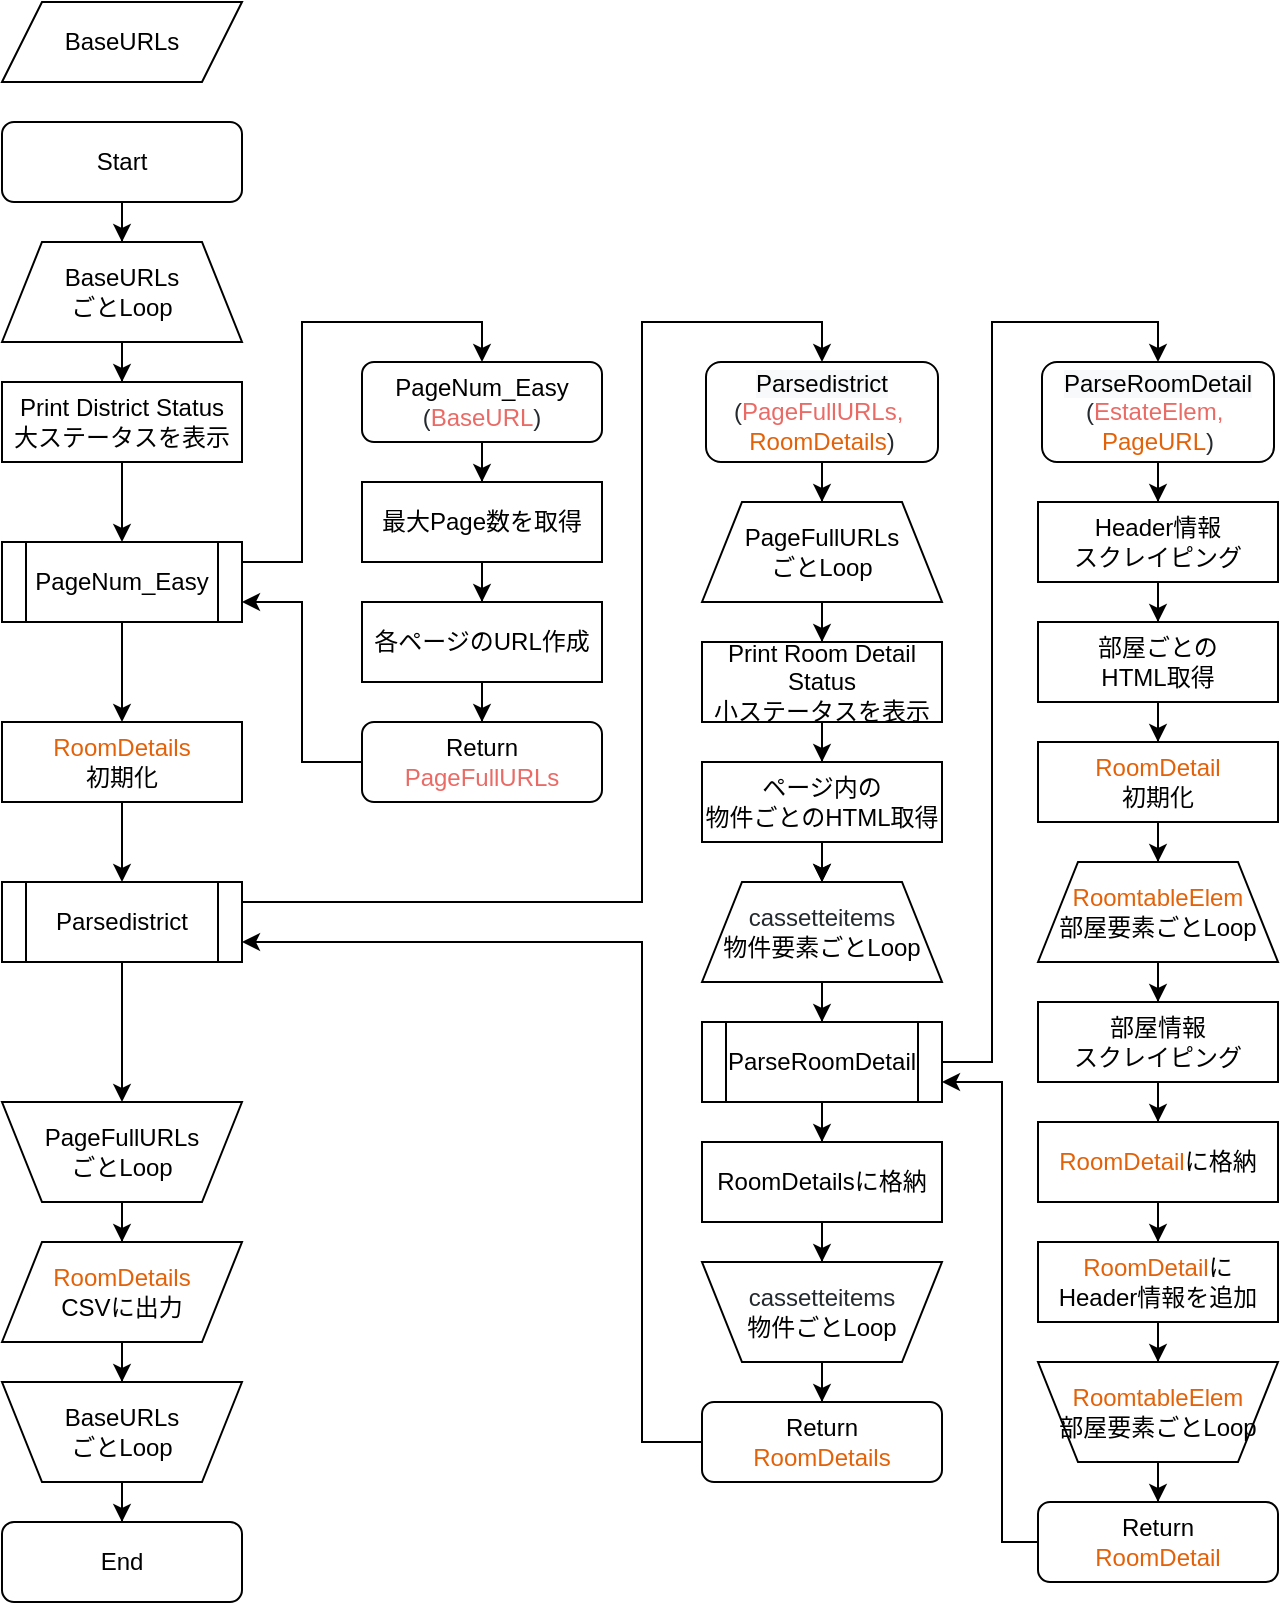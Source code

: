 <mxfile version="14.7.7" type="github">
  <diagram id="C5RBs43oDa-KdzZeNtuy" name="Page-1">
    <mxGraphModel dx="946" dy="589" grid="1" gridSize="10" guides="1" tooltips="1" connect="1" arrows="1" fold="1" page="1" pageScale="1" pageWidth="827" pageHeight="1169" math="0" shadow="0">
      <root>
        <mxCell id="WIyWlLk6GJQsqaUBKTNV-0" />
        <mxCell id="WIyWlLk6GJQsqaUBKTNV-1" parent="WIyWlLk6GJQsqaUBKTNV-0" />
        <mxCell id="9Kswj52puxj7toGKXcYN-34" value="" style="edgeStyle=orthogonalEdgeStyle;rounded=0;orthogonalLoop=1;jettySize=auto;html=1;" edge="1" parent="WIyWlLk6GJQsqaUBKTNV-1" source="WIyWlLk6GJQsqaUBKTNV-3" target="9Kswj52puxj7toGKXcYN-2">
          <mxGeometry relative="1" as="geometry" />
        </mxCell>
        <mxCell id="WIyWlLk6GJQsqaUBKTNV-3" value="Start" style="rounded=1;whiteSpace=wrap;html=1;fontSize=12;glass=0;strokeWidth=1;shadow=0;" parent="WIyWlLk6GJQsqaUBKTNV-1" vertex="1">
          <mxGeometry x="160" y="80" width="120" height="40" as="geometry" />
        </mxCell>
        <mxCell id="WIyWlLk6GJQsqaUBKTNV-4" value="Yes" style="rounded=0;html=1;jettySize=auto;orthogonalLoop=1;fontSize=11;endArrow=block;endFill=0;endSize=8;strokeWidth=1;shadow=0;labelBackgroundColor=none;edgeStyle=orthogonalEdgeStyle;" parent="WIyWlLk6GJQsqaUBKTNV-1" target="WIyWlLk6GJQsqaUBKTNV-10" edge="1">
          <mxGeometry y="20" relative="1" as="geometry">
            <mxPoint as="offset" />
            <mxPoint x="220" y="250" as="sourcePoint" />
          </mxGeometry>
        </mxCell>
        <mxCell id="WIyWlLk6GJQsqaUBKTNV-5" value="No" style="edgeStyle=orthogonalEdgeStyle;rounded=0;html=1;jettySize=auto;orthogonalLoop=1;fontSize=11;endArrow=block;endFill=0;endSize=8;strokeWidth=1;shadow=0;labelBackgroundColor=none;" parent="WIyWlLk6GJQsqaUBKTNV-1" target="WIyWlLk6GJQsqaUBKTNV-7" edge="1">
          <mxGeometry y="10" relative="1" as="geometry">
            <mxPoint as="offset" />
            <mxPoint x="270" y="210" as="sourcePoint" />
          </mxGeometry>
        </mxCell>
        <mxCell id="WIyWlLk6GJQsqaUBKTNV-9" value="Yes" style="edgeStyle=orthogonalEdgeStyle;rounded=0;html=1;jettySize=auto;orthogonalLoop=1;fontSize=11;endArrow=block;endFill=0;endSize=8;strokeWidth=1;shadow=0;labelBackgroundColor=none;" parent="WIyWlLk6GJQsqaUBKTNV-1" target="WIyWlLk6GJQsqaUBKTNV-12" edge="1">
          <mxGeometry y="10" relative="1" as="geometry">
            <mxPoint as="offset" />
            <mxPoint x="270" y="330" as="sourcePoint" />
          </mxGeometry>
        </mxCell>
        <mxCell id="WIyWlLk6GJQsqaUBKTNV-11" value="End" style="rounded=1;whiteSpace=wrap;html=1;fontSize=12;glass=0;strokeWidth=1;shadow=0;" parent="WIyWlLk6GJQsqaUBKTNV-1" vertex="1">
          <mxGeometry x="160" y="780" width="120" height="40" as="geometry" />
        </mxCell>
        <mxCell id="9Kswj52puxj7toGKXcYN-0" value="BaseURLs" style="shape=parallelogram;perimeter=parallelogramPerimeter;whiteSpace=wrap;html=1;fixedSize=1;" vertex="1" parent="WIyWlLk6GJQsqaUBKTNV-1">
          <mxGeometry x="160" y="20" width="120" height="40" as="geometry" />
        </mxCell>
        <mxCell id="9Kswj52puxj7toGKXcYN-5" value="" style="edgeStyle=orthogonalEdgeStyle;rounded=0;orthogonalLoop=1;jettySize=auto;html=1;" edge="1" parent="WIyWlLk6GJQsqaUBKTNV-1" source="9Kswj52puxj7toGKXcYN-2" target="9Kswj52puxj7toGKXcYN-14">
          <mxGeometry relative="1" as="geometry" />
        </mxCell>
        <mxCell id="9Kswj52puxj7toGKXcYN-2" value="BaseURLs&lt;br&gt;ごとLoop" style="shape=trapezoid;perimeter=trapezoidPerimeter;whiteSpace=wrap;html=1;fixedSize=1;" vertex="1" parent="WIyWlLk6GJQsqaUBKTNV-1">
          <mxGeometry x="160" y="140" width="120" height="50" as="geometry" />
        </mxCell>
        <mxCell id="9Kswj52puxj7toGKXcYN-32" value="" style="edgeStyle=orthogonalEdgeStyle;rounded=0;orthogonalLoop=1;jettySize=auto;html=1;" edge="1" parent="WIyWlLk6GJQsqaUBKTNV-1" source="9Kswj52puxj7toGKXcYN-3" target="WIyWlLk6GJQsqaUBKTNV-11">
          <mxGeometry relative="1" as="geometry" />
        </mxCell>
        <mxCell id="9Kswj52puxj7toGKXcYN-3" value="BaseURLs&lt;br&gt;ごとLoop" style="shape=trapezoid;perimeter=trapezoidPerimeter;whiteSpace=wrap;html=1;fixedSize=1;direction=west;" vertex="1" parent="WIyWlLk6GJQsqaUBKTNV-1">
          <mxGeometry x="160" y="710" width="120" height="50" as="geometry" />
        </mxCell>
        <mxCell id="9Kswj52puxj7toGKXcYN-10" value="" style="edgeStyle=orthogonalEdgeStyle;rounded=0;orthogonalLoop=1;jettySize=auto;html=1;exitX=0.5;exitY=1;exitDx=0;exitDy=0;" edge="1" parent="WIyWlLk6GJQsqaUBKTNV-1" source="9Kswj52puxj7toGKXcYN-14" target="9Kswj52puxj7toGKXcYN-9">
          <mxGeometry relative="1" as="geometry">
            <mxPoint x="220" y="270" as="sourcePoint" />
          </mxGeometry>
        </mxCell>
        <mxCell id="9Kswj52puxj7toGKXcYN-19" value="" style="edgeStyle=orthogonalEdgeStyle;rounded=0;orthogonalLoop=1;jettySize=auto;html=1;" edge="1" parent="WIyWlLk6GJQsqaUBKTNV-1" source="9Kswj52puxj7toGKXcYN-6" target="9Kswj52puxj7toGKXcYN-18">
          <mxGeometry relative="1" as="geometry" />
        </mxCell>
        <mxCell id="9Kswj52puxj7toGKXcYN-6" value="&lt;span class=&quot;pl-v&quot; style=&quot;box-sizing: border-box ; font-family: , , &amp;#34;sf mono&amp;#34; , &amp;#34;consolas&amp;#34; , &amp;#34;liberation mono&amp;#34; , &amp;#34;menlo&amp;#34; , monospace ; background-color: rgb(255 , 255 , 255)&quot;&gt;&lt;span class=&quot;pl-token&quot; style=&quot;box-sizing: border-box&quot;&gt;PageNum_Easy&lt;br&gt;&lt;/span&gt;&lt;/span&gt;&lt;span style=&quot;color: rgb(36 , 41 , 46) ; font-family: , , &amp;#34;sf mono&amp;#34; , &amp;#34;consolas&amp;#34; , &amp;#34;liberation mono&amp;#34; , &amp;#34;menlo&amp;#34; , monospace ; background-color: rgb(255 , 255 , 255)&quot;&gt;(&lt;/span&gt;&lt;span style=&quot;background-color: rgb(255 , 255 , 255)&quot;&gt;&lt;font color=&quot;#ea6b66&quot;&gt;BaseURL&lt;/font&gt;&lt;/span&gt;&lt;span style=&quot;color: rgb(36 , 41 , 46) ; font-family: , , &amp;#34;sf mono&amp;#34; , &amp;#34;consolas&amp;#34; , &amp;#34;liberation mono&amp;#34; , &amp;#34;menlo&amp;#34; , monospace ; background-color: rgb(255 , 255 , 255)&quot;&gt;)&lt;/span&gt;" style="rounded=1;whiteSpace=wrap;html=1;fontSize=12;glass=0;strokeWidth=1;shadow=0;" vertex="1" parent="WIyWlLk6GJQsqaUBKTNV-1">
          <mxGeometry x="340" y="200" width="120" height="40" as="geometry" />
        </mxCell>
        <mxCell id="9Kswj52puxj7toGKXcYN-12" style="edgeStyle=orthogonalEdgeStyle;rounded=0;orthogonalLoop=1;jettySize=auto;html=1;entryX=0.5;entryY=0;entryDx=0;entryDy=0;exitX=1;exitY=0.25;exitDx=0;exitDy=0;" edge="1" parent="WIyWlLk6GJQsqaUBKTNV-1" source="9Kswj52puxj7toGKXcYN-9" target="9Kswj52puxj7toGKXcYN-6">
          <mxGeometry relative="1" as="geometry" />
        </mxCell>
        <mxCell id="9Kswj52puxj7toGKXcYN-27" value="" style="edgeStyle=orthogonalEdgeStyle;rounded=0;orthogonalLoop=1;jettySize=auto;html=1;entryX=0.5;entryY=0;entryDx=0;entryDy=0;" edge="1" parent="WIyWlLk6GJQsqaUBKTNV-1" source="9Kswj52puxj7toGKXcYN-9" target="9Kswj52puxj7toGKXcYN-46">
          <mxGeometry relative="1" as="geometry">
            <mxPoint x="130" y="400" as="targetPoint" />
          </mxGeometry>
        </mxCell>
        <mxCell id="9Kswj52puxj7toGKXcYN-9" value="PageNum_Easy" style="shape=process;whiteSpace=wrap;html=1;backgroundOutline=1;" vertex="1" parent="WIyWlLk6GJQsqaUBKTNV-1">
          <mxGeometry x="160" y="290" width="120" height="40" as="geometry" />
        </mxCell>
        <mxCell id="9Kswj52puxj7toGKXcYN-14" value="&lt;span&gt;Print District Status&lt;/span&gt;&lt;br&gt;&lt;span&gt;大ステータスを表示&lt;/span&gt;" style="rounded=0;whiteSpace=wrap;html=1;" vertex="1" parent="WIyWlLk6GJQsqaUBKTNV-1">
          <mxGeometry x="160" y="210" width="120" height="40" as="geometry" />
        </mxCell>
        <mxCell id="9Kswj52puxj7toGKXcYN-21" value="" style="edgeStyle=orthogonalEdgeStyle;rounded=0;orthogonalLoop=1;jettySize=auto;html=1;" edge="1" parent="WIyWlLk6GJQsqaUBKTNV-1" source="9Kswj52puxj7toGKXcYN-18" target="9Kswj52puxj7toGKXcYN-20">
          <mxGeometry relative="1" as="geometry" />
        </mxCell>
        <mxCell id="9Kswj52puxj7toGKXcYN-18" value="最大Page数を取得" style="rounded=0;whiteSpace=wrap;html=1;" vertex="1" parent="WIyWlLk6GJQsqaUBKTNV-1">
          <mxGeometry x="340" y="260" width="120" height="40" as="geometry" />
        </mxCell>
        <mxCell id="9Kswj52puxj7toGKXcYN-23" value="" style="edgeStyle=orthogonalEdgeStyle;rounded=0;orthogonalLoop=1;jettySize=auto;html=1;entryX=0.5;entryY=0;entryDx=0;entryDy=0;" edge="1" parent="WIyWlLk6GJQsqaUBKTNV-1" source="9Kswj52puxj7toGKXcYN-20" target="9Kswj52puxj7toGKXcYN-22">
          <mxGeometry relative="1" as="geometry">
            <mxPoint x="400" y="380" as="targetPoint" />
          </mxGeometry>
        </mxCell>
        <mxCell id="9Kswj52puxj7toGKXcYN-20" value="各ページのURL作成" style="rounded=0;whiteSpace=wrap;html=1;" vertex="1" parent="WIyWlLk6GJQsqaUBKTNV-1">
          <mxGeometry x="340" y="320" width="120" height="40" as="geometry" />
        </mxCell>
        <mxCell id="9Kswj52puxj7toGKXcYN-24" style="edgeStyle=orthogonalEdgeStyle;rounded=0;orthogonalLoop=1;jettySize=auto;html=1;entryX=1;entryY=0.75;entryDx=0;entryDy=0;exitX=0;exitY=0.5;exitDx=0;exitDy=0;" edge="1" parent="WIyWlLk6GJQsqaUBKTNV-1" source="9Kswj52puxj7toGKXcYN-22" target="9Kswj52puxj7toGKXcYN-9">
          <mxGeometry relative="1" as="geometry">
            <mxPoint x="340" y="390" as="sourcePoint" />
          </mxGeometry>
        </mxCell>
        <mxCell id="9Kswj52puxj7toGKXcYN-22" value="&lt;span style=&quot;background-color: rgb(255 , 255 , 255)&quot;&gt;Return&lt;br&gt;&lt;/span&gt;&lt;span style=&quot;background-color: rgb(255 , 255 , 255)&quot;&gt;&lt;font color=&quot;#ea6b66&quot;&gt;PageFullURLs&lt;/font&gt;&lt;/span&gt;" style="rounded=1;whiteSpace=wrap;html=1;fontSize=12;glass=0;strokeWidth=1;shadow=0;" vertex="1" parent="WIyWlLk6GJQsqaUBKTNV-1">
          <mxGeometry x="340" y="380" width="120" height="40" as="geometry" />
        </mxCell>
        <mxCell id="9Kswj52puxj7toGKXcYN-37" value="" style="edgeStyle=orthogonalEdgeStyle;rounded=0;orthogonalLoop=1;jettySize=auto;html=1;" edge="1" parent="WIyWlLk6GJQsqaUBKTNV-1" source="9Kswj52puxj7toGKXcYN-26" target="9Kswj52puxj7toGKXcYN-31">
          <mxGeometry relative="1" as="geometry" />
        </mxCell>
        <mxCell id="9Kswj52puxj7toGKXcYN-26" value="PageFullURLs&lt;br&gt;ごとLoop" style="shape=trapezoid;perimeter=trapezoidPerimeter;whiteSpace=wrap;html=1;fixedSize=1;" vertex="1" parent="WIyWlLk6GJQsqaUBKTNV-1">
          <mxGeometry x="510" y="270" width="120" height="50" as="geometry" />
        </mxCell>
        <mxCell id="9Kswj52puxj7toGKXcYN-41" value="" style="edgeStyle=orthogonalEdgeStyle;rounded=0;orthogonalLoop=1;jettySize=auto;html=1;" edge="1" parent="WIyWlLk6GJQsqaUBKTNV-1" source="9Kswj52puxj7toGKXcYN-29" target="9Kswj52puxj7toGKXcYN-40">
          <mxGeometry relative="1" as="geometry" />
        </mxCell>
        <mxCell id="9Kswj52puxj7toGKXcYN-29" value="PageFullURLs&lt;br&gt;ごとLoop" style="shape=trapezoid;perimeter=trapezoidPerimeter;whiteSpace=wrap;html=1;fixedSize=1;direction=west;" vertex="1" parent="WIyWlLk6GJQsqaUBKTNV-1">
          <mxGeometry x="160" y="570" width="120" height="50" as="geometry" />
        </mxCell>
        <mxCell id="9Kswj52puxj7toGKXcYN-54" value="" style="edgeStyle=orthogonalEdgeStyle;rounded=0;orthogonalLoop=1;jettySize=auto;html=1;" edge="1" parent="WIyWlLk6GJQsqaUBKTNV-1" source="9Kswj52puxj7toGKXcYN-31" target="9Kswj52puxj7toGKXcYN-53">
          <mxGeometry relative="1" as="geometry" />
        </mxCell>
        <mxCell id="9Kswj52puxj7toGKXcYN-76" value="" style="edgeStyle=orthogonalEdgeStyle;rounded=0;orthogonalLoop=1;jettySize=auto;html=1;" edge="1" parent="WIyWlLk6GJQsqaUBKTNV-1" source="9Kswj52puxj7toGKXcYN-31" target="9Kswj52puxj7toGKXcYN-55">
          <mxGeometry relative="1" as="geometry" />
        </mxCell>
        <mxCell id="9Kswj52puxj7toGKXcYN-31" value="&lt;span&gt;Print Room Detail Status&lt;/span&gt;&lt;br&gt;&lt;span&gt;小ステータスを表示&lt;/span&gt;" style="rounded=0;whiteSpace=wrap;html=1;" vertex="1" parent="WIyWlLk6GJQsqaUBKTNV-1">
          <mxGeometry x="510" y="340" width="120" height="40" as="geometry" />
        </mxCell>
        <mxCell id="9Kswj52puxj7toGKXcYN-42" value="" style="edgeStyle=orthogonalEdgeStyle;rounded=0;orthogonalLoop=1;jettySize=auto;html=1;" edge="1" parent="WIyWlLk6GJQsqaUBKTNV-1" source="9Kswj52puxj7toGKXcYN-40" target="9Kswj52puxj7toGKXcYN-3">
          <mxGeometry relative="1" as="geometry" />
        </mxCell>
        <mxCell id="9Kswj52puxj7toGKXcYN-40" value="&lt;span style=&quot;color: rgb(227 , 98 , 9) ; font-family: , , &amp;#34;sf mono&amp;#34; , &amp;#34;consolas&amp;#34; , &amp;#34;liberation mono&amp;#34; , &amp;#34;menlo&amp;#34; , monospace ; background-color: rgb(255 , 255 , 255)&quot;&gt;RoomDetails&lt;/span&gt;&lt;br&gt;CSVに出力" style="shape=parallelogram;perimeter=parallelogramPerimeter;whiteSpace=wrap;html=1;fixedSize=1;" vertex="1" parent="WIyWlLk6GJQsqaUBKTNV-1">
          <mxGeometry x="160" y="640" width="120" height="50" as="geometry" />
        </mxCell>
        <mxCell id="9Kswj52puxj7toGKXcYN-48" style="edgeStyle=orthogonalEdgeStyle;rounded=0;orthogonalLoop=1;jettySize=auto;html=1;entryX=0.5;entryY=0;entryDx=0;entryDy=0;exitX=1;exitY=0.25;exitDx=0;exitDy=0;" edge="1" parent="WIyWlLk6GJQsqaUBKTNV-1" source="9Kswj52puxj7toGKXcYN-43" target="9Kswj52puxj7toGKXcYN-45">
          <mxGeometry relative="1" as="geometry">
            <Array as="points">
              <mxPoint x="480" y="470" />
              <mxPoint x="480" y="180" />
              <mxPoint x="570" y="180" />
            </Array>
          </mxGeometry>
        </mxCell>
        <mxCell id="9Kswj52puxj7toGKXcYN-64" value="" style="edgeStyle=orthogonalEdgeStyle;rounded=0;orthogonalLoop=1;jettySize=auto;html=1;entryX=0.5;entryY=1;entryDx=0;entryDy=0;" edge="1" parent="WIyWlLk6GJQsqaUBKTNV-1" source="9Kswj52puxj7toGKXcYN-43" target="9Kswj52puxj7toGKXcYN-29">
          <mxGeometry relative="1" as="geometry">
            <mxPoint x="220" y="540" as="targetPoint" />
          </mxGeometry>
        </mxCell>
        <mxCell id="9Kswj52puxj7toGKXcYN-43" value="Parsedistrict" style="shape=process;whiteSpace=wrap;html=1;backgroundOutline=1;" vertex="1" parent="WIyWlLk6GJQsqaUBKTNV-1">
          <mxGeometry x="160" y="460" width="120" height="40" as="geometry" />
        </mxCell>
        <mxCell id="9Kswj52puxj7toGKXcYN-52" style="edgeStyle=orthogonalEdgeStyle;rounded=0;orthogonalLoop=1;jettySize=auto;html=1;entryX=0.5;entryY=0;entryDx=0;entryDy=0;" edge="1" parent="WIyWlLk6GJQsqaUBKTNV-1" source="9Kswj52puxj7toGKXcYN-45" target="9Kswj52puxj7toGKXcYN-26">
          <mxGeometry relative="1" as="geometry" />
        </mxCell>
        <mxCell id="9Kswj52puxj7toGKXcYN-45" value="&lt;span class=&quot;pl-v&quot; style=&quot;box-sizing: border-box ; font-family: , , &amp;#34;sf mono&amp;#34; , &amp;#34;consolas&amp;#34; , &amp;#34;liberation mono&amp;#34; , &amp;#34;menlo&amp;#34; , monospace ; background-color: rgb(255 , 255 , 255)&quot;&gt;&lt;span class=&quot;pl-token&quot; style=&quot;box-sizing: border-box&quot;&gt;&lt;span style=&quot;background-color: rgb(248 , 249 , 250)&quot;&gt;Parsedistrict&lt;/span&gt;&lt;br&gt;&lt;/span&gt;&lt;/span&gt;&lt;span style=&quot;color: rgb(36 , 41 , 46) ; font-family: , , &amp;#34;sf mono&amp;#34; , &amp;#34;consolas&amp;#34; , &amp;#34;liberation mono&amp;#34; , &amp;#34;menlo&amp;#34; , monospace ; background-color: rgb(255 , 255 , 255)&quot;&gt;(&lt;/span&gt;&lt;span style=&quot;color: rgb(234 , 107 , 102) ; background-color: rgb(255 , 255 , 255)&quot;&gt;PageFullURLs,&amp;nbsp;&lt;br&gt;&lt;/span&gt;&lt;span style=&quot;color: rgb(227 , 98 , 9) ; font-family: , , &amp;#34;sf mono&amp;#34; , &amp;#34;consolas&amp;#34; , &amp;#34;liberation mono&amp;#34; , &amp;#34;menlo&amp;#34; , monospace ; background-color: rgb(255 , 255 , 255)&quot;&gt;RoomDetails&lt;/span&gt;&lt;span style=&quot;color: rgb(36 , 41 , 46) ; font-family: , , &amp;#34;sf mono&amp;#34; , &amp;#34;consolas&amp;#34; , &amp;#34;liberation mono&amp;#34; , &amp;#34;menlo&amp;#34; , monospace ; background-color: rgb(255 , 255 , 255)&quot;&gt;)&lt;/span&gt;" style="rounded=1;whiteSpace=wrap;html=1;fontSize=12;glass=0;strokeWidth=1;shadow=0;" vertex="1" parent="WIyWlLk6GJQsqaUBKTNV-1">
          <mxGeometry x="512" y="200" width="116" height="50" as="geometry" />
        </mxCell>
        <mxCell id="9Kswj52puxj7toGKXcYN-47" value="" style="edgeStyle=orthogonalEdgeStyle;rounded=0;orthogonalLoop=1;jettySize=auto;html=1;" edge="1" parent="WIyWlLk6GJQsqaUBKTNV-1" source="9Kswj52puxj7toGKXcYN-46" target="9Kswj52puxj7toGKXcYN-43">
          <mxGeometry relative="1" as="geometry" />
        </mxCell>
        <mxCell id="9Kswj52puxj7toGKXcYN-46" value="&lt;span style=&quot;color: rgb(227 , 98 , 9) ; background-color: rgb(255 , 255 , 255)&quot;&gt;RoomDetails&lt;br&gt;&lt;/span&gt;初期化" style="whiteSpace=wrap;html=1;" vertex="1" parent="WIyWlLk6GJQsqaUBKTNV-1">
          <mxGeometry x="160" y="380" width="120" height="40" as="geometry" />
        </mxCell>
        <mxCell id="9Kswj52puxj7toGKXcYN-56" value="" style="edgeStyle=orthogonalEdgeStyle;rounded=0;orthogonalLoop=1;jettySize=auto;html=1;" edge="1" parent="WIyWlLk6GJQsqaUBKTNV-1" source="9Kswj52puxj7toGKXcYN-53" target="9Kswj52puxj7toGKXcYN-55">
          <mxGeometry relative="1" as="geometry" />
        </mxCell>
        <mxCell id="9Kswj52puxj7toGKXcYN-53" value="ページ内の&lt;br&gt;物件ごとのHTML取得" style="whiteSpace=wrap;html=1;rounded=0;" vertex="1" parent="WIyWlLk6GJQsqaUBKTNV-1">
          <mxGeometry x="510" y="400" width="120" height="40" as="geometry" />
        </mxCell>
        <mxCell id="9Kswj52puxj7toGKXcYN-59" value="" style="edgeStyle=orthogonalEdgeStyle;rounded=0;orthogonalLoop=1;jettySize=auto;html=1;" edge="1" parent="WIyWlLk6GJQsqaUBKTNV-1" source="9Kswj52puxj7toGKXcYN-55" target="9Kswj52puxj7toGKXcYN-58">
          <mxGeometry relative="1" as="geometry" />
        </mxCell>
        <mxCell id="9Kswj52puxj7toGKXcYN-55" value="&lt;span style=&quot;color: rgb(36 , 41 , 46) ; font-family: , , &amp;#34;sf mono&amp;#34; , &amp;#34;consolas&amp;#34; , &amp;#34;liberation mono&amp;#34; , &amp;#34;menlo&amp;#34; , monospace ; background-color: rgb(255 , 255 , 255)&quot;&gt;cassetteitems&lt;br&gt;&lt;/span&gt;物件要素ごとLoop" style="shape=trapezoid;perimeter=trapezoidPerimeter;whiteSpace=wrap;html=1;fixedSize=1;" vertex="1" parent="WIyWlLk6GJQsqaUBKTNV-1">
          <mxGeometry x="510" y="460" width="120" height="50" as="geometry" />
        </mxCell>
        <mxCell id="9Kswj52puxj7toGKXcYN-62" value="" style="edgeStyle=orthogonalEdgeStyle;rounded=0;orthogonalLoop=1;jettySize=auto;html=1;" edge="1" parent="WIyWlLk6GJQsqaUBKTNV-1" source="9Kswj52puxj7toGKXcYN-57" target="9Kswj52puxj7toGKXcYN-61">
          <mxGeometry relative="1" as="geometry" />
        </mxCell>
        <mxCell id="9Kswj52puxj7toGKXcYN-57" value="&lt;span style=&quot;color: rgb(36 , 41 , 46) ; font-family: , , &amp;#34;sf mono&amp;#34; , &amp;#34;consolas&amp;#34; , &amp;#34;liberation mono&amp;#34; , &amp;#34;menlo&amp;#34; , monospace ; background-color: rgb(255 , 255 , 255)&quot;&gt;cassetteitems&lt;br&gt;&lt;/span&gt;物件ごとLoop" style="shape=trapezoid;perimeter=trapezoidPerimeter;whiteSpace=wrap;html=1;fixedSize=1;direction=west;" vertex="1" parent="WIyWlLk6GJQsqaUBKTNV-1">
          <mxGeometry x="510" y="650" width="120" height="50" as="geometry" />
        </mxCell>
        <mxCell id="9Kswj52puxj7toGKXcYN-60" value="" style="edgeStyle=orthogonalEdgeStyle;rounded=0;orthogonalLoop=1;jettySize=auto;html=1;" edge="1" parent="WIyWlLk6GJQsqaUBKTNV-1" source="9Kswj52puxj7toGKXcYN-58" target="9Kswj52puxj7toGKXcYN-69">
          <mxGeometry relative="1" as="geometry" />
        </mxCell>
        <mxCell id="9Kswj52puxj7toGKXcYN-66" style="edgeStyle=orthogonalEdgeStyle;rounded=0;orthogonalLoop=1;jettySize=auto;html=1;entryX=0.5;entryY=0;entryDx=0;entryDy=0;" edge="1" parent="WIyWlLk6GJQsqaUBKTNV-1" source="9Kswj52puxj7toGKXcYN-58" target="9Kswj52puxj7toGKXcYN-65">
          <mxGeometry relative="1" as="geometry">
            <Array as="points">
              <mxPoint x="655" y="550" />
              <mxPoint x="655" y="180" />
              <mxPoint x="738" y="180" />
            </Array>
          </mxGeometry>
        </mxCell>
        <mxCell id="9Kswj52puxj7toGKXcYN-58" value="ParseRoomDetail" style="shape=process;whiteSpace=wrap;html=1;backgroundOutline=1;" vertex="1" parent="WIyWlLk6GJQsqaUBKTNV-1">
          <mxGeometry x="510" y="530" width="120" height="40" as="geometry" />
        </mxCell>
        <mxCell id="9Kswj52puxj7toGKXcYN-63" style="edgeStyle=orthogonalEdgeStyle;rounded=0;orthogonalLoop=1;jettySize=auto;html=1;entryX=1;entryY=0.75;entryDx=0;entryDy=0;exitX=0;exitY=0.5;exitDx=0;exitDy=0;" edge="1" parent="WIyWlLk6GJQsqaUBKTNV-1" source="9Kswj52puxj7toGKXcYN-61" target="9Kswj52puxj7toGKXcYN-43">
          <mxGeometry relative="1" as="geometry">
            <Array as="points">
              <mxPoint x="480" y="740" />
              <mxPoint x="480" y="490" />
            </Array>
          </mxGeometry>
        </mxCell>
        <mxCell id="9Kswj52puxj7toGKXcYN-61" value="&lt;span style=&quot;background-color: rgb(255 , 255 , 255)&quot;&gt;Return&lt;br&gt;&lt;/span&gt;&lt;span style=&quot;color: rgb(227 , 98 , 9) ; font-family: , , &amp;#34;sf mono&amp;#34; , &amp;#34;consolas&amp;#34; , &amp;#34;liberation mono&amp;#34; , &amp;#34;menlo&amp;#34; , monospace ; background-color: rgb(255 , 255 , 255)&quot;&gt;RoomDetails&lt;/span&gt;" style="rounded=1;whiteSpace=wrap;html=1;fontSize=12;glass=0;strokeWidth=1;shadow=0;" vertex="1" parent="WIyWlLk6GJQsqaUBKTNV-1">
          <mxGeometry x="510" y="720" width="120" height="40" as="geometry" />
        </mxCell>
        <mxCell id="9Kswj52puxj7toGKXcYN-68" value="" style="edgeStyle=orthogonalEdgeStyle;rounded=0;orthogonalLoop=1;jettySize=auto;html=1;" edge="1" parent="WIyWlLk6GJQsqaUBKTNV-1" source="9Kswj52puxj7toGKXcYN-65" target="9Kswj52puxj7toGKXcYN-67">
          <mxGeometry relative="1" as="geometry" />
        </mxCell>
        <mxCell id="9Kswj52puxj7toGKXcYN-65" value="&lt;span class=&quot;pl-v&quot; style=&quot;box-sizing: border-box ; font-family: , , &amp;#34;sf mono&amp;#34; , &amp;#34;consolas&amp;#34; , &amp;#34;liberation mono&amp;#34; , &amp;#34;menlo&amp;#34; , monospace ; background-color: rgb(255 , 255 , 255)&quot;&gt;&lt;span class=&quot;pl-token&quot; style=&quot;box-sizing: border-box&quot;&gt;&lt;span style=&quot;background-color: rgb(248 , 249 , 250)&quot;&gt;ParseRoomDetail&lt;/span&gt;&lt;br&gt;&lt;/span&gt;&lt;/span&gt;&lt;span style=&quot;color: rgb(36 , 41 , 46) ; font-family: , , &amp;#34;sf mono&amp;#34; , &amp;#34;consolas&amp;#34; , &amp;#34;liberation mono&amp;#34; , &amp;#34;menlo&amp;#34; , monospace ; background-color: rgb(255 , 255 , 255)&quot;&gt;(&lt;/span&gt;&lt;span style=&quot;color: rgb(234 , 107 , 102) ; background-color: rgb(255 , 255 , 255)&quot;&gt;EstateElem,&amp;nbsp;&lt;br&gt;&lt;/span&gt;&lt;span style=&quot;color: rgb(227 , 98 , 9) ; font-family: , , &amp;#34;sf mono&amp;#34; , &amp;#34;consolas&amp;#34; , &amp;#34;liberation mono&amp;#34; , &amp;#34;menlo&amp;#34; , monospace ; background-color: rgb(255 , 255 , 255)&quot;&gt;PageURL&lt;/span&gt;&lt;span style=&quot;color: rgb(36 , 41 , 46) ; font-family: , , &amp;#34;sf mono&amp;#34; , &amp;#34;consolas&amp;#34; , &amp;#34;liberation mono&amp;#34; , &amp;#34;menlo&amp;#34; , monospace ; background-color: rgb(255 , 255 , 255)&quot;&gt;)&lt;/span&gt;" style="rounded=1;whiteSpace=wrap;html=1;fontSize=12;glass=0;strokeWidth=1;shadow=0;" vertex="1" parent="WIyWlLk6GJQsqaUBKTNV-1">
          <mxGeometry x="680" y="200" width="116" height="50" as="geometry" />
        </mxCell>
        <mxCell id="9Kswj52puxj7toGKXcYN-77" value="" style="edgeStyle=orthogonalEdgeStyle;rounded=0;orthogonalLoop=1;jettySize=auto;html=1;" edge="1" parent="WIyWlLk6GJQsqaUBKTNV-1" source="9Kswj52puxj7toGKXcYN-67" target="9Kswj52puxj7toGKXcYN-75">
          <mxGeometry relative="1" as="geometry" />
        </mxCell>
        <mxCell id="9Kswj52puxj7toGKXcYN-67" value="Header情報&lt;br&gt;スクレイピング" style="rounded=0;whiteSpace=wrap;html=1;" vertex="1" parent="WIyWlLk6GJQsqaUBKTNV-1">
          <mxGeometry x="678" y="270" width="120" height="40" as="geometry" />
        </mxCell>
        <mxCell id="9Kswj52puxj7toGKXcYN-73" value="" style="edgeStyle=orthogonalEdgeStyle;rounded=0;orthogonalLoop=1;jettySize=auto;html=1;" edge="1" parent="WIyWlLk6GJQsqaUBKTNV-1" source="9Kswj52puxj7toGKXcYN-69" target="9Kswj52puxj7toGKXcYN-57">
          <mxGeometry relative="1" as="geometry" />
        </mxCell>
        <mxCell id="9Kswj52puxj7toGKXcYN-69" value="RoomDetailsに格納" style="whiteSpace=wrap;html=1;rounded=0;" vertex="1" parent="WIyWlLk6GJQsqaUBKTNV-1">
          <mxGeometry x="510" y="590" width="120" height="40" as="geometry" />
        </mxCell>
        <mxCell id="9Kswj52puxj7toGKXcYN-82" value="" style="edgeStyle=orthogonalEdgeStyle;rounded=0;orthogonalLoop=1;jettySize=auto;html=1;entryX=0.5;entryY=0;entryDx=0;entryDy=0;" edge="1" parent="WIyWlLk6GJQsqaUBKTNV-1" source="9Kswj52puxj7toGKXcYN-74" target="9Kswj52puxj7toGKXcYN-85">
          <mxGeometry relative="1" as="geometry" />
        </mxCell>
        <mxCell id="9Kswj52puxj7toGKXcYN-74" value="部屋情報&lt;br&gt;スクレイピング" style="rounded=0;whiteSpace=wrap;html=1;" vertex="1" parent="WIyWlLk6GJQsqaUBKTNV-1">
          <mxGeometry x="678" y="520" width="120" height="40" as="geometry" />
        </mxCell>
        <mxCell id="9Kswj52puxj7toGKXcYN-79" value="" style="edgeStyle=orthogonalEdgeStyle;rounded=0;orthogonalLoop=1;jettySize=auto;html=1;entryX=0.5;entryY=0;entryDx=0;entryDy=0;" edge="1" parent="WIyWlLk6GJQsqaUBKTNV-1" source="9Kswj52puxj7toGKXcYN-75" target="9Kswj52puxj7toGKXcYN-83">
          <mxGeometry relative="1" as="geometry" />
        </mxCell>
        <mxCell id="9Kswj52puxj7toGKXcYN-75" value="部屋ごとの&lt;br&gt;HTML取得" style="whiteSpace=wrap;html=1;rounded=0;" vertex="1" parent="WIyWlLk6GJQsqaUBKTNV-1">
          <mxGeometry x="678" y="330" width="120" height="40" as="geometry" />
        </mxCell>
        <mxCell id="9Kswj52puxj7toGKXcYN-80" value="" style="edgeStyle=orthogonalEdgeStyle;rounded=0;orthogonalLoop=1;jettySize=auto;html=1;" edge="1" parent="WIyWlLk6GJQsqaUBKTNV-1" source="9Kswj52puxj7toGKXcYN-78" target="9Kswj52puxj7toGKXcYN-74">
          <mxGeometry relative="1" as="geometry" />
        </mxCell>
        <mxCell id="9Kswj52puxj7toGKXcYN-78" value="&lt;span style=&quot;color: rgb(227 , 98 , 9) ; font-family: , , &amp;#34;sf mono&amp;#34; , &amp;#34;consolas&amp;#34; , &amp;#34;liberation mono&amp;#34; , &amp;#34;menlo&amp;#34; , monospace ; background-color: rgb(255 , 255 , 255)&quot;&gt;RoomtableElem&lt;/span&gt;&lt;span style=&quot;color: rgb(36 , 41 , 46) ; font-family: , , &amp;#34;sf mono&amp;#34; , &amp;#34;consolas&amp;#34; , &amp;#34;liberation mono&amp;#34; , &amp;#34;menlo&amp;#34; , monospace ; background-color: rgb(255 , 255 , 255)&quot;&gt;&lt;br&gt;&lt;/span&gt;部屋要素ごとLoop" style="shape=trapezoid;perimeter=trapezoidPerimeter;whiteSpace=wrap;html=1;fixedSize=1;" vertex="1" parent="WIyWlLk6GJQsqaUBKTNV-1">
          <mxGeometry x="678" y="450" width="120" height="50" as="geometry" />
        </mxCell>
        <mxCell id="9Kswj52puxj7toGKXcYN-89" value="" style="edgeStyle=orthogonalEdgeStyle;rounded=0;orthogonalLoop=1;jettySize=auto;html=1;" edge="1" parent="WIyWlLk6GJQsqaUBKTNV-1" source="9Kswj52puxj7toGKXcYN-81" target="9Kswj52puxj7toGKXcYN-88">
          <mxGeometry relative="1" as="geometry" />
        </mxCell>
        <mxCell id="9Kswj52puxj7toGKXcYN-81" value="&lt;span style=&quot;color: rgb(227 , 98 , 9) ; font-family: , , &amp;#34;sf mono&amp;#34; , &amp;#34;consolas&amp;#34; , &amp;#34;liberation mono&amp;#34; , &amp;#34;menlo&amp;#34; , monospace ; background-color: rgb(255 , 255 , 255)&quot;&gt;RoomtableElem&lt;/span&gt;&lt;span style=&quot;color: rgb(36 , 41 , 46) ; font-family: , , &amp;#34;sf mono&amp;#34; , &amp;#34;consolas&amp;#34; , &amp;#34;liberation mono&amp;#34; , &amp;#34;menlo&amp;#34; , monospace ; background-color: rgb(255 , 255 , 255)&quot;&gt;&lt;br&gt;&lt;/span&gt;部屋要素ごとLoop" style="shape=trapezoid;perimeter=trapezoidPerimeter;whiteSpace=wrap;html=1;fixedSize=1;direction=west;" vertex="1" parent="WIyWlLk6GJQsqaUBKTNV-1">
          <mxGeometry x="678" y="700" width="120" height="50" as="geometry" />
        </mxCell>
        <mxCell id="9Kswj52puxj7toGKXcYN-84" value="" style="edgeStyle=orthogonalEdgeStyle;rounded=0;orthogonalLoop=1;jettySize=auto;html=1;" edge="1" parent="WIyWlLk6GJQsqaUBKTNV-1" source="9Kswj52puxj7toGKXcYN-83" target="9Kswj52puxj7toGKXcYN-78">
          <mxGeometry relative="1" as="geometry" />
        </mxCell>
        <mxCell id="9Kswj52puxj7toGKXcYN-83" value="&lt;span style=&quot;color: rgb(227 , 98 , 9) ; background-color: rgb(255 , 255 , 255)&quot;&gt;RoomDetail&lt;br&gt;&lt;/span&gt;初期化" style="whiteSpace=wrap;html=1;" vertex="1" parent="WIyWlLk6GJQsqaUBKTNV-1">
          <mxGeometry x="678" y="390" width="120" height="40" as="geometry" />
        </mxCell>
        <mxCell id="9Kswj52puxj7toGKXcYN-87" value="" style="edgeStyle=orthogonalEdgeStyle;rounded=0;orthogonalLoop=1;jettySize=auto;html=1;entryX=0.5;entryY=0;entryDx=0;entryDy=0;" edge="1" parent="WIyWlLk6GJQsqaUBKTNV-1" source="9Kswj52puxj7toGKXcYN-85" target="9Kswj52puxj7toGKXcYN-91">
          <mxGeometry relative="1" as="geometry" />
        </mxCell>
        <mxCell id="9Kswj52puxj7toGKXcYN-85" value="&lt;span style=&quot;color: rgb(227 , 98 , 9) ; background-color: rgb(255 , 255 , 255)&quot;&gt;RoomDetail&lt;/span&gt;に格納" style="rounded=0;whiteSpace=wrap;html=1;" vertex="1" parent="WIyWlLk6GJQsqaUBKTNV-1">
          <mxGeometry x="678" y="580" width="120" height="40" as="geometry" />
        </mxCell>
        <mxCell id="9Kswj52puxj7toGKXcYN-90" style="edgeStyle=orthogonalEdgeStyle;rounded=0;orthogonalLoop=1;jettySize=auto;html=1;entryX=1;entryY=0.75;entryDx=0;entryDy=0;exitX=0;exitY=0.5;exitDx=0;exitDy=0;" edge="1" parent="WIyWlLk6GJQsqaUBKTNV-1" source="9Kswj52puxj7toGKXcYN-88" target="9Kswj52puxj7toGKXcYN-58">
          <mxGeometry relative="1" as="geometry">
            <Array as="points">
              <mxPoint x="660" y="790" />
              <mxPoint x="660" y="560" />
            </Array>
          </mxGeometry>
        </mxCell>
        <mxCell id="9Kswj52puxj7toGKXcYN-88" value="&lt;span style=&quot;background-color: rgb(255 , 255 , 255)&quot;&gt;Return&lt;br&gt;&lt;/span&gt;&lt;span style=&quot;color: rgb(227 , 98 , 9) ; font-family: , , &amp;#34;sf mono&amp;#34; , &amp;#34;consolas&amp;#34; , &amp;#34;liberation mono&amp;#34; , &amp;#34;menlo&amp;#34; , monospace ; background-color: rgb(255 , 255 , 255)&quot;&gt;RoomDetail&lt;/span&gt;" style="rounded=1;whiteSpace=wrap;html=1;fontSize=12;glass=0;strokeWidth=1;shadow=0;" vertex="1" parent="WIyWlLk6GJQsqaUBKTNV-1">
          <mxGeometry x="678" y="770" width="120" height="40" as="geometry" />
        </mxCell>
        <mxCell id="9Kswj52puxj7toGKXcYN-92" style="edgeStyle=orthogonalEdgeStyle;rounded=0;orthogonalLoop=1;jettySize=auto;html=1;" edge="1" parent="WIyWlLk6GJQsqaUBKTNV-1" source="9Kswj52puxj7toGKXcYN-91" target="9Kswj52puxj7toGKXcYN-81">
          <mxGeometry relative="1" as="geometry" />
        </mxCell>
        <mxCell id="9Kswj52puxj7toGKXcYN-91" value="&lt;span style=&quot;color: rgb(227 , 98 , 9) ; background-color: rgb(255 , 255 , 255)&quot;&gt;RoomDetail&lt;/span&gt;に&lt;br&gt;Header情報を追加" style="rounded=0;whiteSpace=wrap;html=1;" vertex="1" parent="WIyWlLk6GJQsqaUBKTNV-1">
          <mxGeometry x="678" y="640" width="120" height="40" as="geometry" />
        </mxCell>
      </root>
    </mxGraphModel>
  </diagram>
</mxfile>
